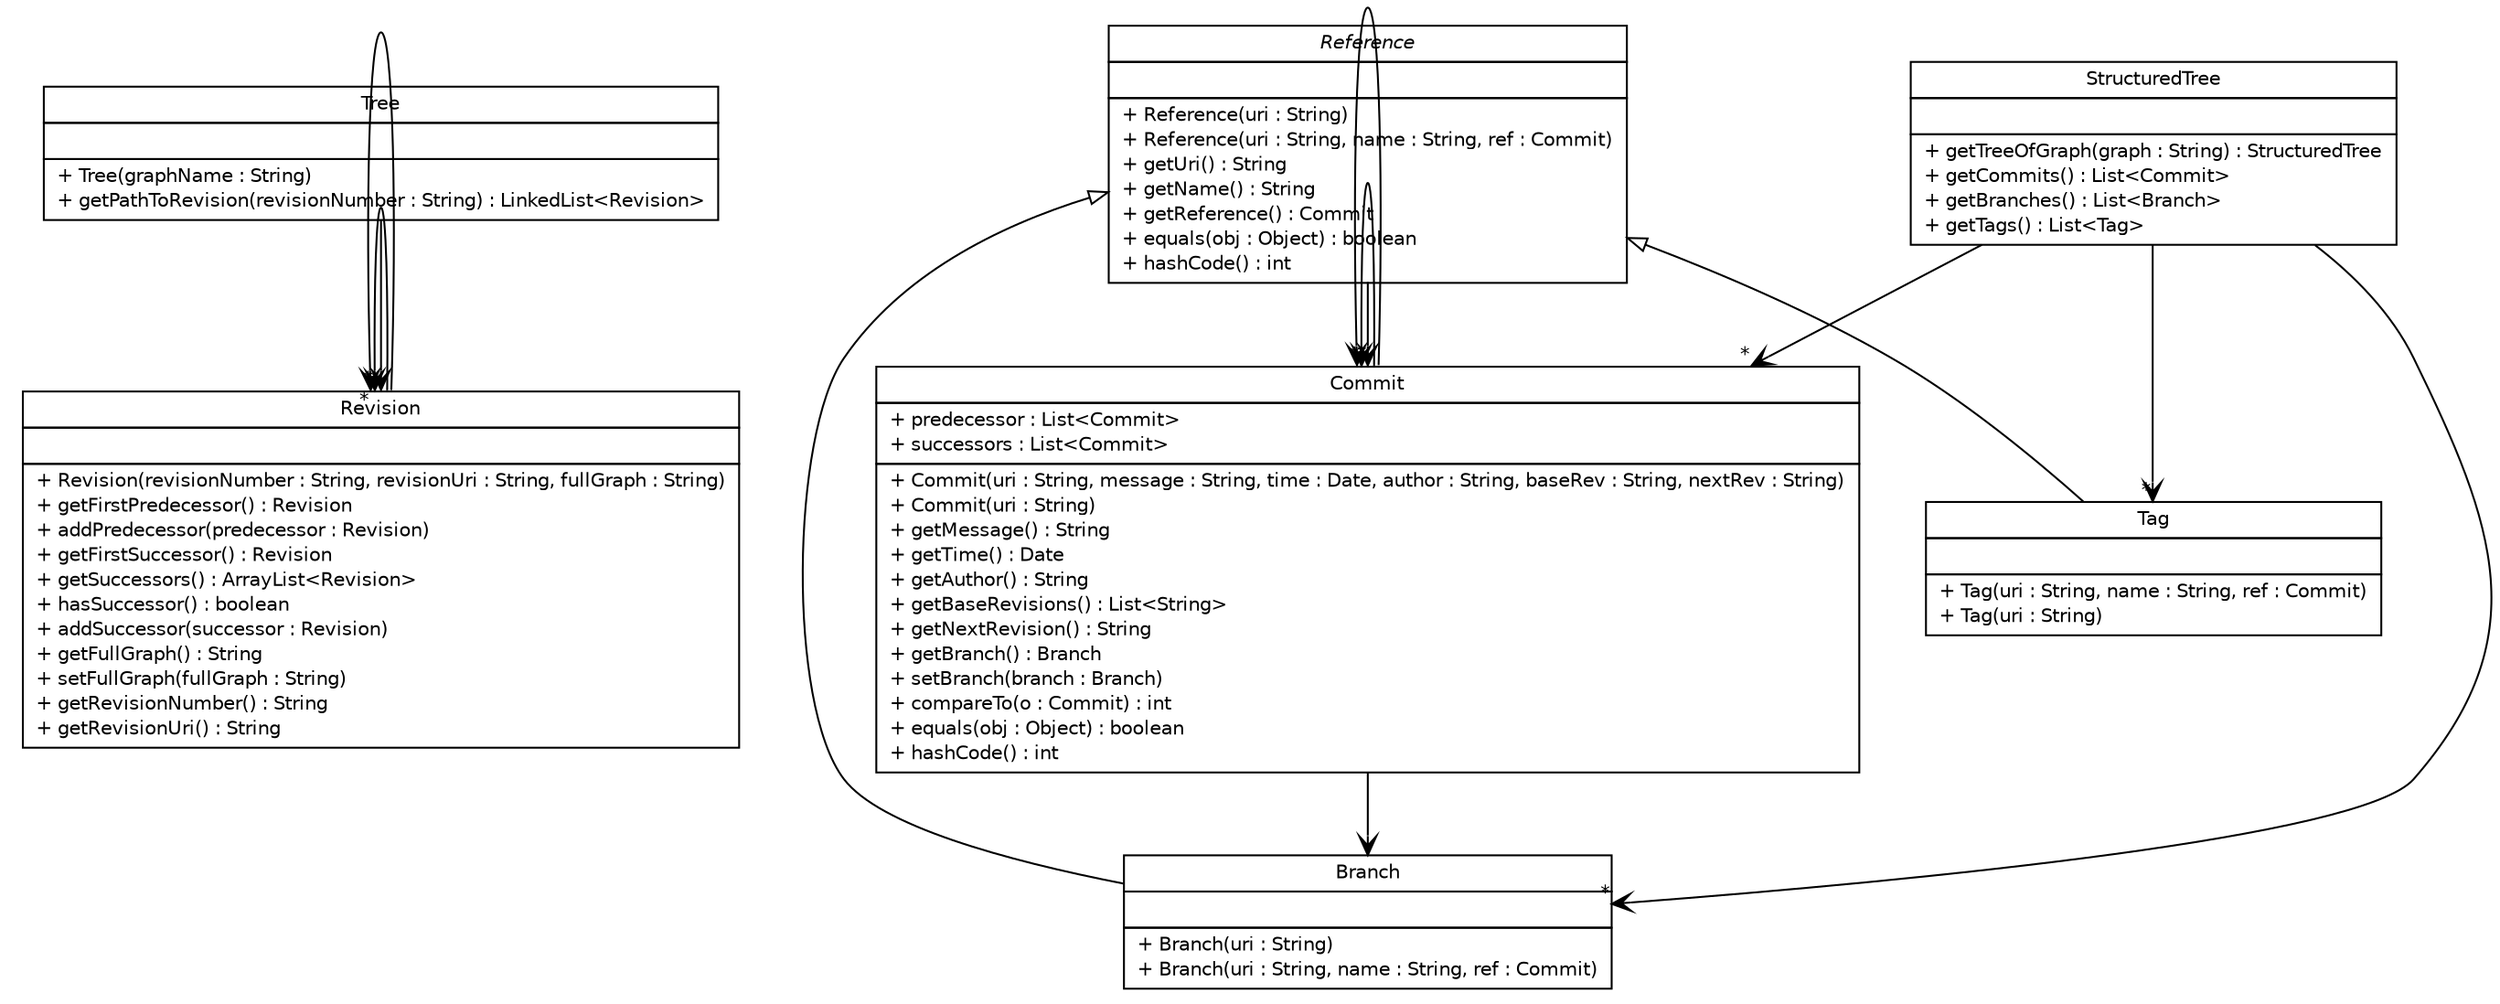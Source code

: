 #!/usr/local/bin/dot
#
# Class diagram 
# Generated by UMLGraph version R5_6-24-gf6e263 (http://www.umlgraph.org/)
#

digraph G {
	edge [fontname="Helvetica",fontsize=10,labelfontname="Helvetica",labelfontsize=10];
	node [fontname="Helvetica",fontsize=10,shape=plaintext];
	nodesep=0.25;
	ranksep=0.5;
	// de.tud.plt.r43ples.revisionTree.Tree
	c259 [label=<<table title="de.tud.plt.r43ples.revisionTree.Tree" border="0" cellborder="1" cellspacing="0" cellpadding="2" port="p" href="./Tree.html">
		<tr><td><table border="0" cellspacing="0" cellpadding="1">
<tr><td align="center" balign="center"> Tree </td></tr>
		</table></td></tr>
		<tr><td><table border="0" cellspacing="0" cellpadding="1">
<tr><td align="left" balign="left">  </td></tr>
		</table></td></tr>
		<tr><td><table border="0" cellspacing="0" cellpadding="1">
<tr><td align="left" balign="left"> + Tree(graphName : String) </td></tr>
<tr><td align="left" balign="left"> + getPathToRevision(revisionNumber : String) : LinkedList&lt;Revision&gt; </td></tr>
		</table></td></tr>
		</table>>, URL="./Tree.html", fontname="Helvetica", fontcolor="black", fontsize=10.0];
	// de.tud.plt.r43ples.revisionTree.Revision
	c260 [label=<<table title="de.tud.plt.r43ples.revisionTree.Revision" border="0" cellborder="1" cellspacing="0" cellpadding="2" port="p" href="./Revision.html">
		<tr><td><table border="0" cellspacing="0" cellpadding="1">
<tr><td align="center" balign="center"> Revision </td></tr>
		</table></td></tr>
		<tr><td><table border="0" cellspacing="0" cellpadding="1">
<tr><td align="left" balign="left">  </td></tr>
		</table></td></tr>
		<tr><td><table border="0" cellspacing="0" cellpadding="1">
<tr><td align="left" balign="left"> + Revision(revisionNumber : String, revisionUri : String, fullGraph : String) </td></tr>
<tr><td align="left" balign="left"> + getFirstPredecessor() : Revision </td></tr>
<tr><td align="left" balign="left"> + addPredecessor(predecessor : Revision) </td></tr>
<tr><td align="left" balign="left"> + getFirstSuccessor() : Revision </td></tr>
<tr><td align="left" balign="left"> + getSuccessors() : ArrayList&lt;Revision&gt; </td></tr>
<tr><td align="left" balign="left"> + hasSuccessor() : boolean </td></tr>
<tr><td align="left" balign="left"> + addSuccessor(successor : Revision) </td></tr>
<tr><td align="left" balign="left"> + getFullGraph() : String </td></tr>
<tr><td align="left" balign="left"> + setFullGraph(fullGraph : String) </td></tr>
<tr><td align="left" balign="left"> + getRevisionNumber() : String </td></tr>
<tr><td align="left" balign="left"> + getRevisionUri() : String </td></tr>
		</table></td></tr>
		</table>>, URL="./Revision.html", fontname="Helvetica", fontcolor="black", fontsize=10.0];
	// de.tud.plt.r43ples.revisionTree.Tag
	c261 [label=<<table title="de.tud.plt.r43ples.revisionTree.Tag" border="0" cellborder="1" cellspacing="0" cellpadding="2" port="p" href="./Tag.html">
		<tr><td><table border="0" cellspacing="0" cellpadding="1">
<tr><td align="center" balign="center"> Tag </td></tr>
		</table></td></tr>
		<tr><td><table border="0" cellspacing="0" cellpadding="1">
<tr><td align="left" balign="left">  </td></tr>
		</table></td></tr>
		<tr><td><table border="0" cellspacing="0" cellpadding="1">
<tr><td align="left" balign="left"> + Tag(uri : String, name : String, ref : Commit) </td></tr>
<tr><td align="left" balign="left"> + Tag(uri : String) </td></tr>
		</table></td></tr>
		</table>>, URL="./Tag.html", fontname="Helvetica", fontcolor="black", fontsize=10.0];
	// de.tud.plt.r43ples.revisionTree.StructuredTree
	c262 [label=<<table title="de.tud.plt.r43ples.revisionTree.StructuredTree" border="0" cellborder="1" cellspacing="0" cellpadding="2" port="p" href="./StructuredTree.html">
		<tr><td><table border="0" cellspacing="0" cellpadding="1">
<tr><td align="center" balign="center"> StructuredTree </td></tr>
		</table></td></tr>
		<tr><td><table border="0" cellspacing="0" cellpadding="1">
<tr><td align="left" balign="left">  </td></tr>
		</table></td></tr>
		<tr><td><table border="0" cellspacing="0" cellpadding="1">
<tr><td align="left" balign="left"> + getTreeOfGraph(graph : String) : StructuredTree </td></tr>
<tr><td align="left" balign="left"> + getCommits() : List&lt;Commit&gt; </td></tr>
<tr><td align="left" balign="left"> + getBranches() : List&lt;Branch&gt; </td></tr>
<tr><td align="left" balign="left"> + getTags() : List&lt;Tag&gt; </td></tr>
		</table></td></tr>
		</table>>, URL="./StructuredTree.html", fontname="Helvetica", fontcolor="black", fontsize=10.0];
	// de.tud.plt.r43ples.revisionTree.Reference
	c263 [label=<<table title="de.tud.plt.r43ples.revisionTree.Reference" border="0" cellborder="1" cellspacing="0" cellpadding="2" port="p" href="./Reference.html">
		<tr><td><table border="0" cellspacing="0" cellpadding="1">
<tr><td align="center" balign="center"><font face="Helvetica-Oblique"> Reference </font></td></tr>
		</table></td></tr>
		<tr><td><table border="0" cellspacing="0" cellpadding="1">
<tr><td align="left" balign="left">  </td></tr>
		</table></td></tr>
		<tr><td><table border="0" cellspacing="0" cellpadding="1">
<tr><td align="left" balign="left"> + Reference(uri : String) </td></tr>
<tr><td align="left" balign="left"> + Reference(uri : String, name : String, ref : Commit) </td></tr>
<tr><td align="left" balign="left"> + getUri() : String </td></tr>
<tr><td align="left" balign="left"> + getName() : String </td></tr>
<tr><td align="left" balign="left"> + getReference() : Commit </td></tr>
<tr><td align="left" balign="left"> + equals(obj : Object) : boolean </td></tr>
<tr><td align="left" balign="left"> + hashCode() : int </td></tr>
		</table></td></tr>
		</table>>, URL="./Reference.html", fontname="Helvetica", fontcolor="black", fontsize=10.0];
	// de.tud.plt.r43ples.revisionTree.Branch
	c264 [label=<<table title="de.tud.plt.r43ples.revisionTree.Branch" border="0" cellborder="1" cellspacing="0" cellpadding="2" port="p" href="./Branch.html">
		<tr><td><table border="0" cellspacing="0" cellpadding="1">
<tr><td align="center" balign="center"> Branch </td></tr>
		</table></td></tr>
		<tr><td><table border="0" cellspacing="0" cellpadding="1">
<tr><td align="left" balign="left">  </td></tr>
		</table></td></tr>
		<tr><td><table border="0" cellspacing="0" cellpadding="1">
<tr><td align="left" balign="left"> + Branch(uri : String) </td></tr>
<tr><td align="left" balign="left"> + Branch(uri : String, name : String, ref : Commit) </td></tr>
		</table></td></tr>
		</table>>, URL="./Branch.html", fontname="Helvetica", fontcolor="black", fontsize=10.0];
	// de.tud.plt.r43ples.revisionTree.Commit
	c265 [label=<<table title="de.tud.plt.r43ples.revisionTree.Commit" border="0" cellborder="1" cellspacing="0" cellpadding="2" port="p" href="./Commit.html">
		<tr><td><table border="0" cellspacing="0" cellpadding="1">
<tr><td align="center" balign="center"> Commit </td></tr>
		</table></td></tr>
		<tr><td><table border="0" cellspacing="0" cellpadding="1">
<tr><td align="left" balign="left"> + predecessor : List&lt;Commit&gt; </td></tr>
<tr><td align="left" balign="left"> + successors : List&lt;Commit&gt; </td></tr>
		</table></td></tr>
		<tr><td><table border="0" cellspacing="0" cellpadding="1">
<tr><td align="left" balign="left"> + Commit(uri : String, message : String, time : Date, author : String, baseRev : String, nextRev : String) </td></tr>
<tr><td align="left" balign="left"> + Commit(uri : String) </td></tr>
<tr><td align="left" balign="left"> + getMessage() : String </td></tr>
<tr><td align="left" balign="left"> + getTime() : Date </td></tr>
<tr><td align="left" balign="left"> + getAuthor() : String </td></tr>
<tr><td align="left" balign="left"> + getBaseRevisions() : List&lt;String&gt; </td></tr>
<tr><td align="left" balign="left"> + getNextRevision() : String </td></tr>
<tr><td align="left" balign="left"> + getBranch() : Branch </td></tr>
<tr><td align="left" balign="left"> + setBranch(branch : Branch) </td></tr>
<tr><td align="left" balign="left"> + compareTo(o : Commit) : int </td></tr>
<tr><td align="left" balign="left"> + equals(obj : Object) : boolean </td></tr>
<tr><td align="left" balign="left"> + hashCode() : int </td></tr>
		</table></td></tr>
		</table>>, URL="./Commit.html", fontname="Helvetica", fontcolor="black", fontsize=10.0];
	//de.tud.plt.r43ples.revisionTree.Tag extends de.tud.plt.r43ples.revisionTree.Reference
	c263:p -> c261:p [dir=back,arrowtail=empty];
	//de.tud.plt.r43ples.revisionTree.Branch extends de.tud.plt.r43ples.revisionTree.Reference
	c263:p -> c264:p [dir=back,arrowtail=empty];
	// de.tud.plt.r43ples.revisionTree.Tree NAVASSOC de.tud.plt.r43ples.revisionTree.Revision
	c259:p -> c260:p [taillabel="", label="", headlabel="*", fontname="Helvetica", fontcolor="black", fontsize=10.0, color="black", arrowhead=open];
	// de.tud.plt.r43ples.revisionTree.Revision NAVASSOC de.tud.plt.r43ples.revisionTree.Revision
	c260:p -> c260:p [taillabel="", label="", headlabel="*", fontname="Helvetica", fontcolor="black", fontsize=10.0, color="black", arrowhead=open];
	// de.tud.plt.r43ples.revisionTree.Revision NAVASSOC de.tud.plt.r43ples.revisionTree.Revision
	c260:p -> c260:p [taillabel="", label="", headlabel="*", fontname="Helvetica", fontcolor="black", fontsize=10.0, color="black", arrowhead=open];
	// de.tud.plt.r43ples.revisionTree.StructuredTree NAVASSOC de.tud.plt.r43ples.revisionTree.Branch
	c262:p -> c264:p [taillabel="", label="", headlabel="*", fontname="Helvetica", fontcolor="black", fontsize=10.0, color="black", arrowhead=open];
	// de.tud.plt.r43ples.revisionTree.StructuredTree NAVASSOC de.tud.plt.r43ples.revisionTree.Tag
	c262:p -> c261:p [taillabel="", label="", headlabel="*", fontname="Helvetica", fontcolor="black", fontsize=10.0, color="black", arrowhead=open];
	// de.tud.plt.r43ples.revisionTree.StructuredTree NAVASSOC de.tud.plt.r43ples.revisionTree.Commit
	c262:p -> c265:p [taillabel="", label="", headlabel="*", fontname="Helvetica", fontcolor="black", fontsize=10.0, color="black", arrowhead=open];
	// de.tud.plt.r43ples.revisionTree.Reference NAVASSOC de.tud.plt.r43ples.revisionTree.Commit
	c263:p -> c265:p [taillabel="", label="", headlabel="", fontname="Helvetica", fontcolor="black", fontsize=10.0, color="black", arrowhead=open];
	// de.tud.plt.r43ples.revisionTree.Commit NAVASSOC de.tud.plt.r43ples.revisionTree.Branch
	c265:p -> c264:p [taillabel="", label="", headlabel="", fontname="Helvetica", fontcolor="black", fontsize=10.0, color="black", arrowhead=open];
	// de.tud.plt.r43ples.revisionTree.Commit NAVASSOC de.tud.plt.r43ples.revisionTree.Commit
	c265:p -> c265:p [taillabel="", label="", headlabel="*", fontname="Helvetica", fontcolor="black", fontsize=10.0, color="black", arrowhead=open];
	// de.tud.plt.r43ples.revisionTree.Commit NAVASSOC de.tud.plt.r43ples.revisionTree.Commit
	c265:p -> c265:p [taillabel="", label="", headlabel="*", fontname="Helvetica", fontcolor="black", fontsize=10.0, color="black", arrowhead=open];
}

